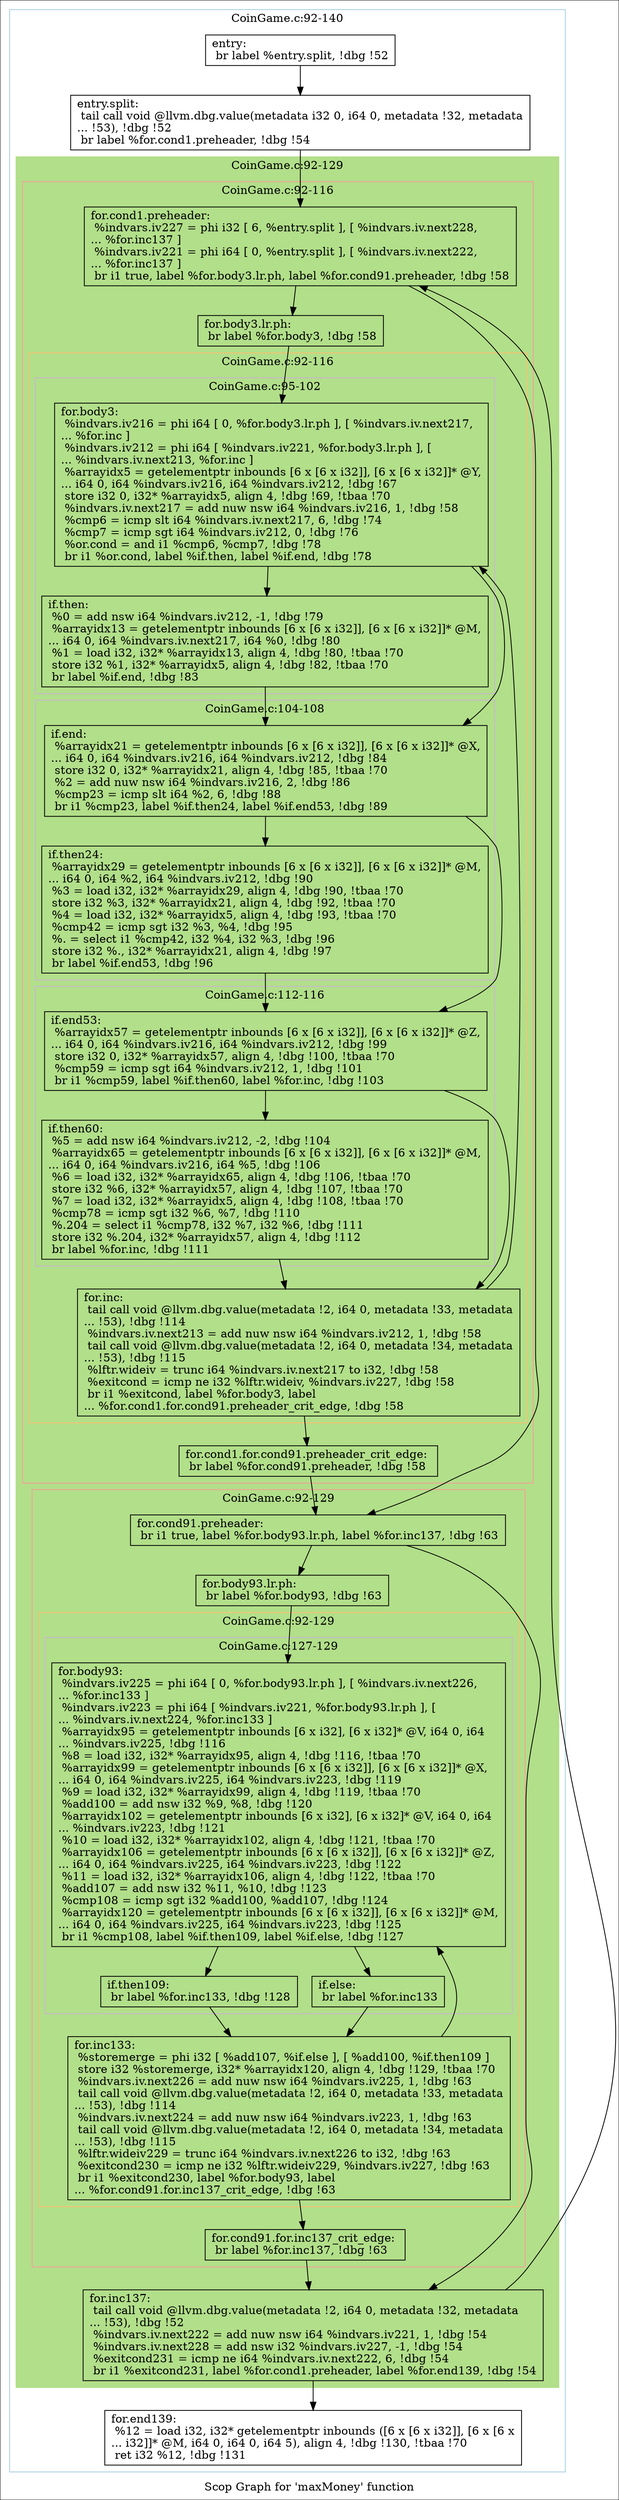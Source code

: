 digraph "Scop Graph for 'maxMoney' function" {
	label="Scop Graph for 'maxMoney' function";

	Node0x9273770 [shape=record,label="{entry:\l  br label %entry.split, !dbg !52\l}"];
	Node0x9273770 -> Node0x9269290;
	Node0x9269290 [shape=record,label="{entry.split:                                      \l  tail call void @llvm.dbg.value(metadata i32 0, i64 0, metadata !32, metadata\l... !53), !dbg !52\l  br label %for.cond1.preheader, !dbg !54\l}"];
	Node0x9269290 -> Node0x92739d0;
	Node0x92739d0 [shape=record,label="{for.cond1.preheader:                              \l  %indvars.iv227 = phi i32 [ 6, %entry.split ], [ %indvars.iv.next228,\l... %for.inc137 ]\l  %indvars.iv221 = phi i64 [ 0, %entry.split ], [ %indvars.iv.next222,\l... %for.inc137 ]\l  br i1 true, label %for.body3.lr.ph, label %for.cond91.preheader, !dbg !58\l}"];
	Node0x92739d0 -> Node0x91894d0;
	Node0x92739d0 -> Node0x916afa0;
	Node0x91894d0 [shape=record,label="{for.body3.lr.ph:                                  \l  br label %for.body3, !dbg !58\l}"];
	Node0x91894d0 -> Node0x9271de0;
	Node0x9271de0 [shape=record,label="{for.body3:                                        \l  %indvars.iv216 = phi i64 [ 0, %for.body3.lr.ph ], [ %indvars.iv.next217,\l... %for.inc ]\l  %indvars.iv212 = phi i64 [ %indvars.iv221, %for.body3.lr.ph ], [\l... %indvars.iv.next213, %for.inc ]\l  %arrayidx5 = getelementptr inbounds [6 x [6 x i32]], [6 x [6 x i32]]* @Y,\l... i64 0, i64 %indvars.iv216, i64 %indvars.iv212, !dbg !67\l  store i32 0, i32* %arrayidx5, align 4, !dbg !69, !tbaa !70\l  %indvars.iv.next217 = add nuw nsw i64 %indvars.iv216, 1, !dbg !58\l  %cmp6 = icmp slt i64 %indvars.iv.next217, 6, !dbg !74\l  %cmp7 = icmp sgt i64 %indvars.iv212, 0, !dbg !76\l  %or.cond = and i1 %cmp6, %cmp7, !dbg !78\l  br i1 %or.cond, label %if.then, label %if.end, !dbg !78\l}"];
	Node0x9271de0 -> Node0x9271e40;
	Node0x9271de0 -> Node0x9271e60;
	Node0x9271e40 [shape=record,label="{if.then:                                          \l  %0 = add nsw i64 %indvars.iv212, -1, !dbg !79\l  %arrayidx13 = getelementptr inbounds [6 x [6 x i32]], [6 x [6 x i32]]* @M,\l... i64 0, i64 %indvars.iv.next217, i64 %0, !dbg !80\l  %1 = load i32, i32* %arrayidx13, align 4, !dbg !80, !tbaa !70\l  store i32 %1, i32* %arrayidx5, align 4, !dbg !82, !tbaa !70\l  br label %if.end, !dbg !83\l}"];
	Node0x9271e40 -> Node0x9271e60;
	Node0x9271e60 [shape=record,label="{if.end:                                           \l  %arrayidx21 = getelementptr inbounds [6 x [6 x i32]], [6 x [6 x i32]]* @X,\l... i64 0, i64 %indvars.iv216, i64 %indvars.iv212, !dbg !84\l  store i32 0, i32* %arrayidx21, align 4, !dbg !85, !tbaa !70\l  %2 = add nuw nsw i64 %indvars.iv216, 2, !dbg !86\l  %cmp23 = icmp slt i64 %2, 6, !dbg !88\l  br i1 %cmp23, label %if.then24, label %if.end53, !dbg !89\l}"];
	Node0x9271e60 -> Node0x916af10;
	Node0x9271e60 -> Node0x916af70;
	Node0x916af10 [shape=record,label="{if.then24:                                        \l  %arrayidx29 = getelementptr inbounds [6 x [6 x i32]], [6 x [6 x i32]]* @M,\l... i64 0, i64 %2, i64 %indvars.iv212, !dbg !90\l  %3 = load i32, i32* %arrayidx29, align 4, !dbg !90, !tbaa !70\l  store i32 %3, i32* %arrayidx21, align 4, !dbg !92, !tbaa !70\l  %4 = load i32, i32* %arrayidx5, align 4, !dbg !93, !tbaa !70\l  %cmp42 = icmp sgt i32 %3, %4, !dbg !95\l  %. = select i1 %cmp42, i32 %4, i32 %3, !dbg !96\l  store i32 %., i32* %arrayidx21, align 4, !dbg !97\l  br label %if.end53, !dbg !96\l}"];
	Node0x916af10 -> Node0x916af70;
	Node0x916af70 [shape=record,label="{if.end53:                                         \l  %arrayidx57 = getelementptr inbounds [6 x [6 x i32]], [6 x [6 x i32]]* @Z,\l... i64 0, i64 %indvars.iv216, i64 %indvars.iv212, !dbg !99\l  store i32 0, i32* %arrayidx57, align 4, !dbg !100, !tbaa !70\l  %cmp59 = icmp sgt i64 %indvars.iv212, 1, !dbg !101\l  br i1 %cmp59, label %if.then60, label %for.inc, !dbg !103\l}"];
	Node0x916af70 -> Node0x917e480;
	Node0x916af70 -> Node0x917e4e0;
	Node0x917e480 [shape=record,label="{if.then60:                                        \l  %5 = add nsw i64 %indvars.iv212, -2, !dbg !104\l  %arrayidx65 = getelementptr inbounds [6 x [6 x i32]], [6 x [6 x i32]]* @M,\l... i64 0, i64 %indvars.iv216, i64 %5, !dbg !106\l  %6 = load i32, i32* %arrayidx65, align 4, !dbg !106, !tbaa !70\l  store i32 %6, i32* %arrayidx57, align 4, !dbg !107, !tbaa !70\l  %7 = load i32, i32* %arrayidx5, align 4, !dbg !108, !tbaa !70\l  %cmp78 = icmp sgt i32 %6, %7, !dbg !110\l  %.204 = select i1 %cmp78, i32 %7, i32 %6, !dbg !111\l  store i32 %.204, i32* %arrayidx57, align 4, !dbg !112\l  br label %for.inc, !dbg !111\l}"];
	Node0x917e480 -> Node0x917e4e0;
	Node0x917e4e0 [shape=record,label="{for.inc:                                          \l  tail call void @llvm.dbg.value(metadata !2, i64 0, metadata !33, metadata\l... !53), !dbg !114\l  %indvars.iv.next213 = add nuw nsw i64 %indvars.iv212, 1, !dbg !58\l  tail call void @llvm.dbg.value(metadata !2, i64 0, metadata !34, metadata\l... !53), !dbg !115\l  %lftr.wideiv = trunc i64 %indvars.iv.next217 to i32, !dbg !58\l  %exitcond = icmp ne i32 %lftr.wideiv, %indvars.iv227, !dbg !58\l  br i1 %exitcond, label %for.body3, label\l... %for.cond1.for.cond91.preheader_crit_edge, !dbg !58\l}"];
	Node0x917e4e0 -> Node0x9271de0[constraint=false];
	Node0x917e4e0 -> Node0x917e500;
	Node0x917e500 [shape=record,label="{for.cond1.for.cond91.preheader_crit_edge:         \l  br label %for.cond91.preheader, !dbg !58\l}"];
	Node0x917e500 -> Node0x916afa0;
	Node0x916afa0 [shape=record,label="{for.cond91.preheader:                             \l  br i1 true, label %for.body93.lr.ph, label %for.inc137, !dbg !63\l}"];
	Node0x916afa0 -> Node0x917ddd0;
	Node0x916afa0 -> Node0x917de30;
	Node0x917ddd0 [shape=record,label="{for.body93.lr.ph:                                 \l  br label %for.body93, !dbg !63\l}"];
	Node0x917ddd0 -> Node0x917de50;
	Node0x917de50 [shape=record,label="{for.body93:                                       \l  %indvars.iv225 = phi i64 [ 0, %for.body93.lr.ph ], [ %indvars.iv.next226,\l... %for.inc133 ]\l  %indvars.iv223 = phi i64 [ %indvars.iv221, %for.body93.lr.ph ], [\l... %indvars.iv.next224, %for.inc133 ]\l  %arrayidx95 = getelementptr inbounds [6 x i32], [6 x i32]* @V, i64 0, i64\l... %indvars.iv225, !dbg !116\l  %8 = load i32, i32* %arrayidx95, align 4, !dbg !116, !tbaa !70\l  %arrayidx99 = getelementptr inbounds [6 x [6 x i32]], [6 x [6 x i32]]* @X,\l... i64 0, i64 %indvars.iv225, i64 %indvars.iv223, !dbg !119\l  %9 = load i32, i32* %arrayidx99, align 4, !dbg !119, !tbaa !70\l  %add100 = add nsw i32 %9, %8, !dbg !120\l  %arrayidx102 = getelementptr inbounds [6 x i32], [6 x i32]* @V, i64 0, i64\l... %indvars.iv223, !dbg !121\l  %10 = load i32, i32* %arrayidx102, align 4, !dbg !121, !tbaa !70\l  %arrayidx106 = getelementptr inbounds [6 x [6 x i32]], [6 x [6 x i32]]* @Z,\l... i64 0, i64 %indvars.iv225, i64 %indvars.iv223, !dbg !122\l  %11 = load i32, i32* %arrayidx106, align 4, !dbg !122, !tbaa !70\l  %add107 = add nsw i32 %11, %10, !dbg !123\l  %cmp108 = icmp sgt i32 %add100, %add107, !dbg !124\l  %arrayidx120 = getelementptr inbounds [6 x [6 x i32]], [6 x [6 x i32]]* @M,\l... i64 0, i64 %indvars.iv225, i64 %indvars.iv223, !dbg !125\l  br i1 %cmp108, label %if.then109, label %if.else, !dbg !127\l}"];
	Node0x917de50 -> Node0x9184d30;
	Node0x917de50 -> Node0x9184d90;
	Node0x9184d30 [shape=record,label="{if.then109:                                       \l  br label %for.inc133, !dbg !128\l}"];
	Node0x9184d30 -> Node0x9184e30;
	Node0x9184e30 [shape=record,label="{for.inc133:                                       \l  %storemerge = phi i32 [ %add107, %if.else ], [ %add100, %if.then109 ]\l  store i32 %storemerge, i32* %arrayidx120, align 4, !dbg !129, !tbaa !70\l  %indvars.iv.next226 = add nuw nsw i64 %indvars.iv225, 1, !dbg !63\l  tail call void @llvm.dbg.value(metadata !2, i64 0, metadata !33, metadata\l... !53), !dbg !114\l  %indvars.iv.next224 = add nuw nsw i64 %indvars.iv223, 1, !dbg !63\l  tail call void @llvm.dbg.value(metadata !2, i64 0, metadata !34, metadata\l... !53), !dbg !115\l  %lftr.wideiv229 = trunc i64 %indvars.iv.next226 to i32, !dbg !63\l  %exitcond230 = icmp ne i32 %lftr.wideiv229, %indvars.iv227, !dbg !63\l  br i1 %exitcond230, label %for.body93, label\l... %for.cond91.for.inc137_crit_edge, !dbg !63\l}"];
	Node0x9184e30 -> Node0x917de50[constraint=false];
	Node0x9184e30 -> Node0x9238110;
	Node0x9238110 [shape=record,label="{for.cond91.for.inc137_crit_edge:                  \l  br label %for.inc137, !dbg !63\l}"];
	Node0x9238110 -> Node0x917de30;
	Node0x917de30 [shape=record,label="{for.inc137:                                       \l  tail call void @llvm.dbg.value(metadata !2, i64 0, metadata !32, metadata\l... !53), !dbg !52\l  %indvars.iv.next222 = add nuw nsw i64 %indvars.iv221, 1, !dbg !54\l  %indvars.iv.next228 = add nsw i32 %indvars.iv227, -1, !dbg !54\l  %exitcond231 = icmp ne i64 %indvars.iv.next222, 6, !dbg !54\l  br i1 %exitcond231, label %for.cond1.preheader, label %for.end139, !dbg !54\l}"];
	Node0x917de30 -> Node0x92739d0[constraint=false];
	Node0x917de30 -> Node0x9184e50;
	Node0x9184e50 [shape=record,label="{for.end139:                                       \l  %12 = load i32, i32* getelementptr inbounds ([6 x [6 x i32]], [6 x [6 x\l... i32]]* @M, i64 0, i64 0, i64 5), align 4, !dbg !130, !tbaa !70\l  ret i32 %12, !dbg !131\l}"];
	Node0x9184d90 [shape=record,label="{if.else:                                          \l  br label %for.inc133\l}"];
	Node0x9184d90 -> Node0x9184e30;
	colorscheme = "paired12"
        subgraph cluster_0x917c3e0 {
          label = "CoinGame.c:92-140
";
          style = solid;
          color = 1
          subgraph cluster_0x92388c0 {
            label = "CoinGame.c:92-129
";
            style = filled;
            color = 3            subgraph cluster_0x919acf0 {
              label = "CoinGame.c:92-116
";
              style = solid;
              color = 5
              subgraph cluster_0x9180340 {
                label = "CoinGame.c:92-116
";
                style = solid;
                color = 7
                subgraph cluster_0x919f790 {
                  label = "CoinGame.c:95-102
";
                  style = solid;
                  color = 9
                  Node0x9271de0;
                  Node0x9271e40;
                }
                subgraph cluster_0x919bc50 {
                  label = "CoinGame.c:104-108
";
                  style = solid;
                  color = 9
                  Node0x9271e60;
                  Node0x916af10;
                }
                subgraph cluster_0x9190a80 {
                  label = "CoinGame.c:112-116
";
                  style = solid;
                  color = 9
                  Node0x916af70;
                  Node0x917e480;
                }
                Node0x917e4e0;
              }
              Node0x92739d0;
              Node0x91894d0;
              Node0x917e500;
            }
            subgraph cluster_0x9191800 {
              label = "CoinGame.c:92-129
";
              style = solid;
              color = 5
              subgraph cluster_0x918f6d0 {
                label = "CoinGame.c:92-129
";
                style = solid;
                color = 7
                subgraph cluster_0x92258a0 {
                  label = "CoinGame.c:127-129
";
                  style = solid;
                  color = 9
                  Node0x917de50;
                  Node0x9184d30;
                  Node0x9184d90;
                }
                Node0x9184e30;
              }
              Node0x916afa0;
              Node0x917ddd0;
              Node0x9238110;
            }
            Node0x917de30;
          }
          Node0x9273770;
          Node0x9269290;
          Node0x9184e50;
        }
}
